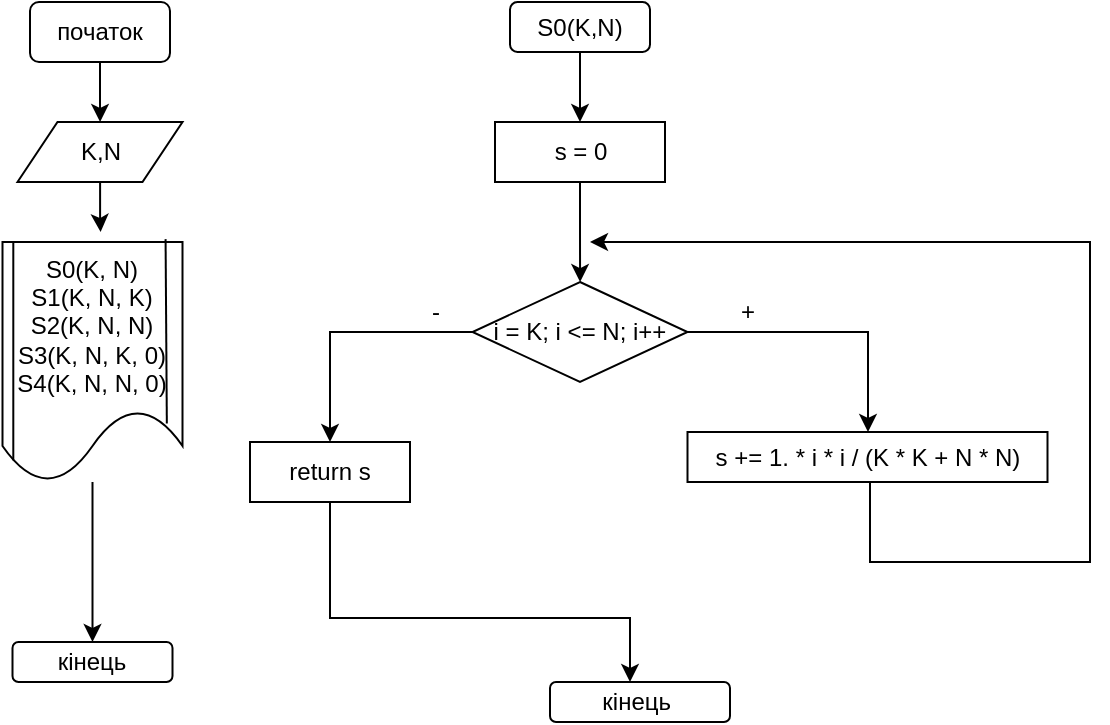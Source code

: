 <mxfile version="20.7.4" type="github" pages="3">
  <diagram id="E4SFxXtjsCR0uw2tz9by" name="Страница 1">
    <mxGraphModel dx="743" dy="398" grid="1" gridSize="10" guides="1" tooltips="1" connect="1" arrows="1" fold="1" page="1" pageScale="1" pageWidth="827" pageHeight="1169" math="0" shadow="0">
      <root>
        <mxCell id="0" />
        <mxCell id="1" parent="0" />
        <mxCell id="hlvaKTbsxMdcqmve-DjB-3" style="edgeStyle=orthogonalEdgeStyle;rounded=0;orthogonalLoop=1;jettySize=auto;html=1;" edge="1" parent="1" source="hlvaKTbsxMdcqmve-DjB-1" target="hlvaKTbsxMdcqmve-DjB-4">
          <mxGeometry relative="1" as="geometry">
            <mxPoint x="65" y="85" as="targetPoint" />
          </mxGeometry>
        </mxCell>
        <mxCell id="hlvaKTbsxMdcqmve-DjB-1" value="початок" style="rounded=1;whiteSpace=wrap;html=1;fillColor=#FFFFFF;" vertex="1" parent="1">
          <mxGeometry x="30" y="20" width="70" height="30" as="geometry" />
        </mxCell>
        <mxCell id="hlvaKTbsxMdcqmve-DjB-6" style="edgeStyle=orthogonalEdgeStyle;rounded=0;orthogonalLoop=1;jettySize=auto;html=1;" edge="1" parent="1" source="hlvaKTbsxMdcqmve-DjB-4">
          <mxGeometry relative="1" as="geometry">
            <mxPoint x="65.3" y="135" as="targetPoint" />
          </mxGeometry>
        </mxCell>
        <mxCell id="hlvaKTbsxMdcqmve-DjB-4" value="K,N" style="shape=parallelogram;perimeter=parallelogramPerimeter;whiteSpace=wrap;html=1;fixedSize=1;fillColor=#FFFFFF;" vertex="1" parent="1">
          <mxGeometry x="23.75" y="80" width="82.5" height="30" as="geometry" />
        </mxCell>
        <mxCell id="ICrf1eRvD6zCOD1lZg-9-8" style="edgeStyle=orthogonalEdgeStyle;rounded=0;orthogonalLoop=1;jettySize=auto;html=1;" edge="1" parent="1" source="ICrf1eRvD6zCOD1lZg-9-2" target="ICrf1eRvD6zCOD1lZg-9-9">
          <mxGeometry relative="1" as="geometry">
            <mxPoint x="61" y="320" as="targetPoint" />
          </mxGeometry>
        </mxCell>
        <mxCell id="ICrf1eRvD6zCOD1lZg-9-2" value="S0(K, N)&lt;br&gt;S1(K, N, K)&lt;br&gt;S2(K, N, N)&lt;br&gt;S3(K, N, K, 0)&lt;br&gt;S4(K, N, N, 0)" style="shape=document;whiteSpace=wrap;html=1;boundedLbl=1;fillColor=#FFFFFF;" vertex="1" parent="1">
          <mxGeometry x="16.25" y="140" width="90" height="120" as="geometry" />
        </mxCell>
        <mxCell id="ICrf1eRvD6zCOD1lZg-9-3" value="" style="endArrow=none;html=1;rounded=0;entryX=0.906;entryY=-0.012;entryDx=0;entryDy=0;entryPerimeter=0;exitX=0.913;exitY=0.756;exitDx=0;exitDy=0;exitPerimeter=0;" edge="1" parent="1" source="ICrf1eRvD6zCOD1lZg-9-2" target="ICrf1eRvD6zCOD1lZg-9-2">
          <mxGeometry width="50" height="50" relative="1" as="geometry">
            <mxPoint x="230" y="190" as="sourcePoint" />
            <mxPoint x="280" y="140" as="targetPoint" />
          </mxGeometry>
        </mxCell>
        <mxCell id="ICrf1eRvD6zCOD1lZg-9-4" value="" style="endArrow=none;html=1;rounded=0;exitX=0.06;exitY=0.91;exitDx=0;exitDy=0;exitPerimeter=0;entryX=0.06;entryY=-0.002;entryDx=0;entryDy=0;entryPerimeter=0;" edge="1" parent="1" source="ICrf1eRvD6zCOD1lZg-9-2" target="ICrf1eRvD6zCOD1lZg-9-2">
          <mxGeometry width="50" height="50" relative="1" as="geometry">
            <mxPoint x="230" y="190" as="sourcePoint" />
            <mxPoint x="280" y="140" as="targetPoint" />
          </mxGeometry>
        </mxCell>
        <mxCell id="ICrf1eRvD6zCOD1lZg-9-9" value="кінець" style="rounded=1;whiteSpace=wrap;html=1;fillColor=#FFFFFF;" vertex="1" parent="1">
          <mxGeometry x="21.25" y="340" width="80" height="20" as="geometry" />
        </mxCell>
        <mxCell id="ICrf1eRvD6zCOD1lZg-9-12" style="edgeStyle=orthogonalEdgeStyle;rounded=0;orthogonalLoop=1;jettySize=auto;html=1;" edge="1" parent="1" source="ICrf1eRvD6zCOD1lZg-9-10" target="ICrf1eRvD6zCOD1lZg-9-13">
          <mxGeometry relative="1" as="geometry">
            <mxPoint x="305" y="88" as="targetPoint" />
          </mxGeometry>
        </mxCell>
        <mxCell id="ICrf1eRvD6zCOD1lZg-9-10" value="S0(K,N)" style="rounded=1;whiteSpace=wrap;html=1;fillColor=#FFFFFF;" vertex="1" parent="1">
          <mxGeometry x="270" y="20" width="70" height="25" as="geometry" />
        </mxCell>
        <mxCell id="ICrf1eRvD6zCOD1lZg-9-15" style="edgeStyle=orthogonalEdgeStyle;rounded=0;orthogonalLoop=1;jettySize=auto;html=1;" edge="1" parent="1" source="ICrf1eRvD6zCOD1lZg-9-13" target="ICrf1eRvD6zCOD1lZg-9-16">
          <mxGeometry relative="1" as="geometry">
            <mxPoint x="305.5" y="155" as="targetPoint" />
          </mxGeometry>
        </mxCell>
        <mxCell id="ICrf1eRvD6zCOD1lZg-9-13" value="s = 0" style="rounded=0;whiteSpace=wrap;html=1;fillColor=#FFFFFF;" vertex="1" parent="1">
          <mxGeometry x="262.5" y="80" width="85" height="30" as="geometry" />
        </mxCell>
        <mxCell id="ICrf1eRvD6zCOD1lZg-9-18" style="edgeStyle=orthogonalEdgeStyle;rounded=0;orthogonalLoop=1;jettySize=auto;html=1;" edge="1" parent="1" source="ICrf1eRvD6zCOD1lZg-9-16" target="ICrf1eRvD6zCOD1lZg-9-22">
          <mxGeometry relative="1" as="geometry">
            <mxPoint x="480" y="210" as="targetPoint" />
            <Array as="points">
              <mxPoint x="449" y="185" />
            </Array>
          </mxGeometry>
        </mxCell>
        <mxCell id="ICrf1eRvD6zCOD1lZg-9-20" style="edgeStyle=orthogonalEdgeStyle;rounded=0;orthogonalLoop=1;jettySize=auto;html=1;" edge="1" parent="1" source="ICrf1eRvD6zCOD1lZg-9-16" target="ICrf1eRvD6zCOD1lZg-9-21">
          <mxGeometry relative="1" as="geometry">
            <mxPoint x="179.8" y="225.023" as="targetPoint" />
          </mxGeometry>
        </mxCell>
        <mxCell id="ICrf1eRvD6zCOD1lZg-9-16" value="i = K; i &amp;lt;= N; i++" style="rhombus;whiteSpace=wrap;html=1;fillColor=#FFFFFF;" vertex="1" parent="1">
          <mxGeometry x="251.25" y="160" width="107.5" height="50" as="geometry" />
        </mxCell>
        <mxCell id="ICrf1eRvD6zCOD1lZg-9-26" style="edgeStyle=orthogonalEdgeStyle;rounded=0;orthogonalLoop=1;jettySize=auto;html=1;" edge="1" parent="1" source="ICrf1eRvD6zCOD1lZg-9-21" target="ICrf1eRvD6zCOD1lZg-9-29">
          <mxGeometry relative="1" as="geometry">
            <mxPoint x="330" y="370" as="targetPoint" />
            <Array as="points">
              <mxPoint x="180" y="328" />
              <mxPoint x="330" y="328" />
            </Array>
          </mxGeometry>
        </mxCell>
        <mxCell id="ICrf1eRvD6zCOD1lZg-9-21" value="return s" style="rounded=0;whiteSpace=wrap;html=1;fillColor=#FFFFFF;" vertex="1" parent="1">
          <mxGeometry x="140" y="240" width="80" height="30" as="geometry" />
        </mxCell>
        <mxCell id="ICrf1eRvD6zCOD1lZg-9-24" style="edgeStyle=orthogonalEdgeStyle;rounded=0;orthogonalLoop=1;jettySize=auto;html=1;" edge="1" parent="1" source="ICrf1eRvD6zCOD1lZg-9-22">
          <mxGeometry relative="1" as="geometry">
            <mxPoint x="310" y="140" as="targetPoint" />
            <Array as="points">
              <mxPoint x="450" y="300" />
              <mxPoint x="560" y="300" />
              <mxPoint x="560" y="140" />
            </Array>
          </mxGeometry>
        </mxCell>
        <mxCell id="ICrf1eRvD6zCOD1lZg-9-22" value="s += 1. * i * i / (K * K + N * N)" style="rounded=0;whiteSpace=wrap;html=1;fillColor=#FFFFFF;" vertex="1" parent="1">
          <mxGeometry x="358.75" y="235" width="180" height="25" as="geometry" />
        </mxCell>
        <mxCell id="ICrf1eRvD6zCOD1lZg-9-27" value="+" style="text;html=1;strokeColor=none;fillColor=none;align=center;verticalAlign=middle;whiteSpace=wrap;rounded=0;" vertex="1" parent="1">
          <mxGeometry x="359" y="160" width="60" height="30" as="geometry" />
        </mxCell>
        <mxCell id="ICrf1eRvD6zCOD1lZg-9-28" value="-" style="text;html=1;strokeColor=none;fillColor=none;align=center;verticalAlign=middle;whiteSpace=wrap;rounded=0;" vertex="1" parent="1">
          <mxGeometry x="203" y="160" width="60" height="30" as="geometry" />
        </mxCell>
        <mxCell id="ICrf1eRvD6zCOD1lZg-9-29" value="кінець&amp;nbsp;" style="rounded=1;whiteSpace=wrap;html=1;fillColor=#FFFFFF;" vertex="1" parent="1">
          <mxGeometry x="290" y="360" width="90" height="20" as="geometry" />
        </mxCell>
      </root>
    </mxGraphModel>
  </diagram>
  <diagram id="RAX8d3kxu-5nKGeOa0ba" name="Страница 2">
    <mxGraphModel dx="743" dy="398" grid="1" gridSize="10" guides="1" tooltips="1" connect="1" arrows="1" fold="1" page="1" pageScale="1" pageWidth="827" pageHeight="1169" math="0" shadow="0">
      <root>
        <mxCell id="0" />
        <mxCell id="1" parent="0" />
        <mxCell id="VAf5_ZpMpbsdpYjvc0lL-17" style="edgeStyle=orthogonalEdgeStyle;rounded=0;orthogonalLoop=1;jettySize=auto;html=1;entryX=0;entryY=0.75;entryDx=0;entryDy=0;" edge="1" parent="1" source="VAf5_ZpMpbsdpYjvc0lL-1" target="VAf5_ZpMpbsdpYjvc0lL-2">
          <mxGeometry relative="1" as="geometry">
            <mxPoint x="290" y="250" as="targetPoint" />
            <Array as="points">
              <mxPoint x="230" y="243" />
              <mxPoint x="270" y="243" />
            </Array>
          </mxGeometry>
        </mxCell>
        <mxCell id="VAf5_ZpMpbsdpYjvc0lL-21" style="edgeStyle=orthogonalEdgeStyle;rounded=0;orthogonalLoop=1;jettySize=auto;html=1;entryX=0;entryY=0.5;entryDx=0;entryDy=0;" edge="1" parent="1" source="VAf5_ZpMpbsdpYjvc0lL-1" target="VAf5_ZpMpbsdpYjvc0lL-4">
          <mxGeometry relative="1" as="geometry">
            <mxPoint x="290" y="410" as="targetPoint" />
            <Array as="points">
              <mxPoint x="230" y="425" />
            </Array>
          </mxGeometry>
        </mxCell>
        <mxCell id="VAf5_ZpMpbsdpYjvc0lL-24" style="edgeStyle=orthogonalEdgeStyle;rounded=0;orthogonalLoop=1;jettySize=auto;html=1;entryX=0;entryY=0.5;entryDx=0;entryDy=0;" edge="1" parent="1" source="VAf5_ZpMpbsdpYjvc0lL-1" target="VAf5_ZpMpbsdpYjvc0lL-8">
          <mxGeometry relative="1" as="geometry" />
        </mxCell>
        <mxCell id="VAf5_ZpMpbsdpYjvc0lL-1" value="main()" style="rounded=0;whiteSpace=wrap;html=1;fillColor=#FFFFFF;" vertex="1" parent="1">
          <mxGeometry x="190" y="310" width="60" height="30" as="geometry" />
        </mxCell>
        <mxCell id="VAf5_ZpMpbsdpYjvc0lL-2" value="S0(K, N)" style="rounded=0;whiteSpace=wrap;html=1;fillColor=#FFFFFF;" vertex="1" parent="1">
          <mxGeometry x="300" y="220" width="80" height="30" as="geometry" />
        </mxCell>
        <mxCell id="VAf5_ZpMpbsdpYjvc0lL-4" value="S4(K, N, N, 0)" style="rounded=0;whiteSpace=wrap;html=1;fillColor=#FFFFFF;" vertex="1" parent="1">
          <mxGeometry x="300" y="410" width="80" height="30" as="geometry" />
        </mxCell>
        <mxCell id="VAf5_ZpMpbsdpYjvc0lL-6" value="S3(K, N, K, 0)" style="rounded=0;whiteSpace=wrap;html=1;fillColor=#FFFFFF;" vertex="1" parent="1">
          <mxGeometry x="300" y="360" width="80" height="30" as="geometry" />
        </mxCell>
        <mxCell id="VAf5_ZpMpbsdpYjvc0lL-7" value="S1(K, N, K)" style="rounded=0;whiteSpace=wrap;html=1;fillColor=#FFFFFF;" vertex="1" parent="1">
          <mxGeometry x="300" y="270" width="80" height="30" as="geometry" />
        </mxCell>
        <mxCell id="VAf5_ZpMpbsdpYjvc0lL-8" value="S2(K, N, N)" style="rounded=0;whiteSpace=wrap;html=1;fillColor=#FFFFFF;" vertex="1" parent="1">
          <mxGeometry x="300" y="310" width="80" height="30" as="geometry" />
        </mxCell>
        <mxCell id="VAf5_ZpMpbsdpYjvc0lL-25" value="" style="endArrow=classic;html=1;rounded=0;entryX=0;entryY=0.5;entryDx=0;entryDy=0;" edge="1" parent="1" target="VAf5_ZpMpbsdpYjvc0lL-7">
          <mxGeometry width="50" height="50" relative="1" as="geometry">
            <mxPoint x="230" y="285" as="sourcePoint" />
            <mxPoint x="450" y="270" as="targetPoint" />
          </mxGeometry>
        </mxCell>
        <mxCell id="VAf5_ZpMpbsdpYjvc0lL-27" value="" style="endArrow=classic;html=1;rounded=0;entryX=0;entryY=0.5;entryDx=0;entryDy=0;" edge="1" parent="1" target="VAf5_ZpMpbsdpYjvc0lL-6">
          <mxGeometry width="50" height="50" relative="1" as="geometry">
            <mxPoint x="230" y="375" as="sourcePoint" />
            <mxPoint x="450" y="270" as="targetPoint" />
          </mxGeometry>
        </mxCell>
        <mxCell id="VAf5_ZpMpbsdpYjvc0lL-30" value="" style="endArrow=classic;html=1;rounded=0;exitX=1;exitY=0.75;exitDx=0;exitDy=0;entryX=1;entryY=0.25;entryDx=0;entryDy=0;" edge="1" parent="1" source="VAf5_ZpMpbsdpYjvc0lL-6" target="VAf5_ZpMpbsdpYjvc0lL-6">
          <mxGeometry width="50" height="50" relative="1" as="geometry">
            <mxPoint x="400" y="320" as="sourcePoint" />
            <mxPoint x="450" y="270" as="targetPoint" />
            <Array as="points">
              <mxPoint x="410" y="383" />
              <mxPoint x="410" y="368" />
            </Array>
          </mxGeometry>
        </mxCell>
        <mxCell id="VAf5_ZpMpbsdpYjvc0lL-31" value="" style="endArrow=classic;html=1;rounded=0;exitX=1;exitY=0.75;exitDx=0;exitDy=0;entryX=1;entryY=0.25;entryDx=0;entryDy=0;" edge="1" parent="1" source="VAf5_ZpMpbsdpYjvc0lL-4" target="VAf5_ZpMpbsdpYjvc0lL-4">
          <mxGeometry width="50" height="50" relative="1" as="geometry">
            <mxPoint x="400" y="320" as="sourcePoint" />
            <mxPoint x="450" y="270" as="targetPoint" />
            <Array as="points">
              <mxPoint x="410" y="433" />
              <mxPoint x="410" y="418" />
            </Array>
          </mxGeometry>
        </mxCell>
        <mxCell id="VAf5_ZpMpbsdpYjvc0lL-32" value="" style="endArrow=classic;html=1;rounded=0;exitX=1;exitY=0.75;exitDx=0;exitDy=0;" edge="1" parent="1" source="VAf5_ZpMpbsdpYjvc0lL-8">
          <mxGeometry width="50" height="50" relative="1" as="geometry">
            <mxPoint x="400" y="320" as="sourcePoint" />
            <mxPoint x="380" y="320" as="targetPoint" />
            <Array as="points">
              <mxPoint x="410" y="333" />
              <mxPoint x="410" y="320" />
            </Array>
          </mxGeometry>
        </mxCell>
        <mxCell id="VAf5_ZpMpbsdpYjvc0lL-33" value="" style="endArrow=classic;html=1;rounded=0;exitX=1;exitY=0.75;exitDx=0;exitDy=0;entryX=1;entryY=0.333;entryDx=0;entryDy=0;entryPerimeter=0;" edge="1" parent="1" source="VAf5_ZpMpbsdpYjvc0lL-7" target="VAf5_ZpMpbsdpYjvc0lL-7">
          <mxGeometry width="50" height="50" relative="1" as="geometry">
            <mxPoint x="400" y="320" as="sourcePoint" />
            <mxPoint x="450" y="270" as="targetPoint" />
            <Array as="points">
              <mxPoint x="410" y="293" />
              <mxPoint x="410" y="280" />
            </Array>
          </mxGeometry>
        </mxCell>
      </root>
    </mxGraphModel>
  </diagram>
  <diagram id="zQ2wBbB2Dh_kU74xJYr8" name="Страница 3">
    <mxGraphModel dx="743" dy="398" grid="1" gridSize="10" guides="1" tooltips="1" connect="1" arrows="1" fold="1" page="1" pageScale="1" pageWidth="827" pageHeight="1169" math="0" shadow="0">
      <root>
        <mxCell id="0" />
        <mxCell id="1" parent="0" />
      </root>
    </mxGraphModel>
  </diagram>
</mxfile>
